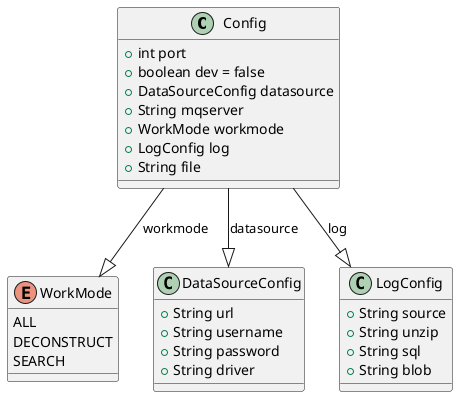 @startuml


class Config {
    + int port
    + boolean dev = false
    + DataSourceConfig datasource
    + String mqserver
    + WorkMode workmode
    + LogConfig log
    + String file
}

Config --|> WorkMode : workmode
Config --|> DataSourceConfig : datasource
Config --|> LogConfig : log

class DataSourceConfig{
    + String url
    + String username
    + String password
    + String driver
}

class LogConfig{
    + String source
    + String unzip
    + String sql
    + String blob
}

enum WorkMode{
    ALL
    DECONSTRUCT
    SEARCH
}

@enduml